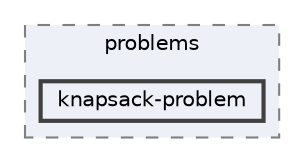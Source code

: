 digraph "/home/runner/work/idol/idol/lib/include/idol/mixed-integer/problems/knapsack-problem"
{
 // LATEX_PDF_SIZE
  bgcolor="transparent";
  edge [fontname=Helvetica,fontsize=10,labelfontname=Helvetica,labelfontsize=10];
  node [fontname=Helvetica,fontsize=10,shape=box,height=0.2,width=0.4];
  compound=true
  subgraph clusterdir_0ca495717d4fd2bc76df5a3a6c9ca296 {
    graph [ bgcolor="#edf0f7", pencolor="grey50", label="problems", fontname=Helvetica,fontsize=10 style="filled,dashed", URL="dir_0ca495717d4fd2bc76df5a3a6c9ca296.html",tooltip=""]
  dir_5f803f0e0f6fecfdf15545e04e0f0df4 [label="knapsack-problem", fillcolor="#edf0f7", color="grey25", style="filled,bold", URL="dir_5f803f0e0f6fecfdf15545e04e0f0df4.html",tooltip=""];
  }
}

